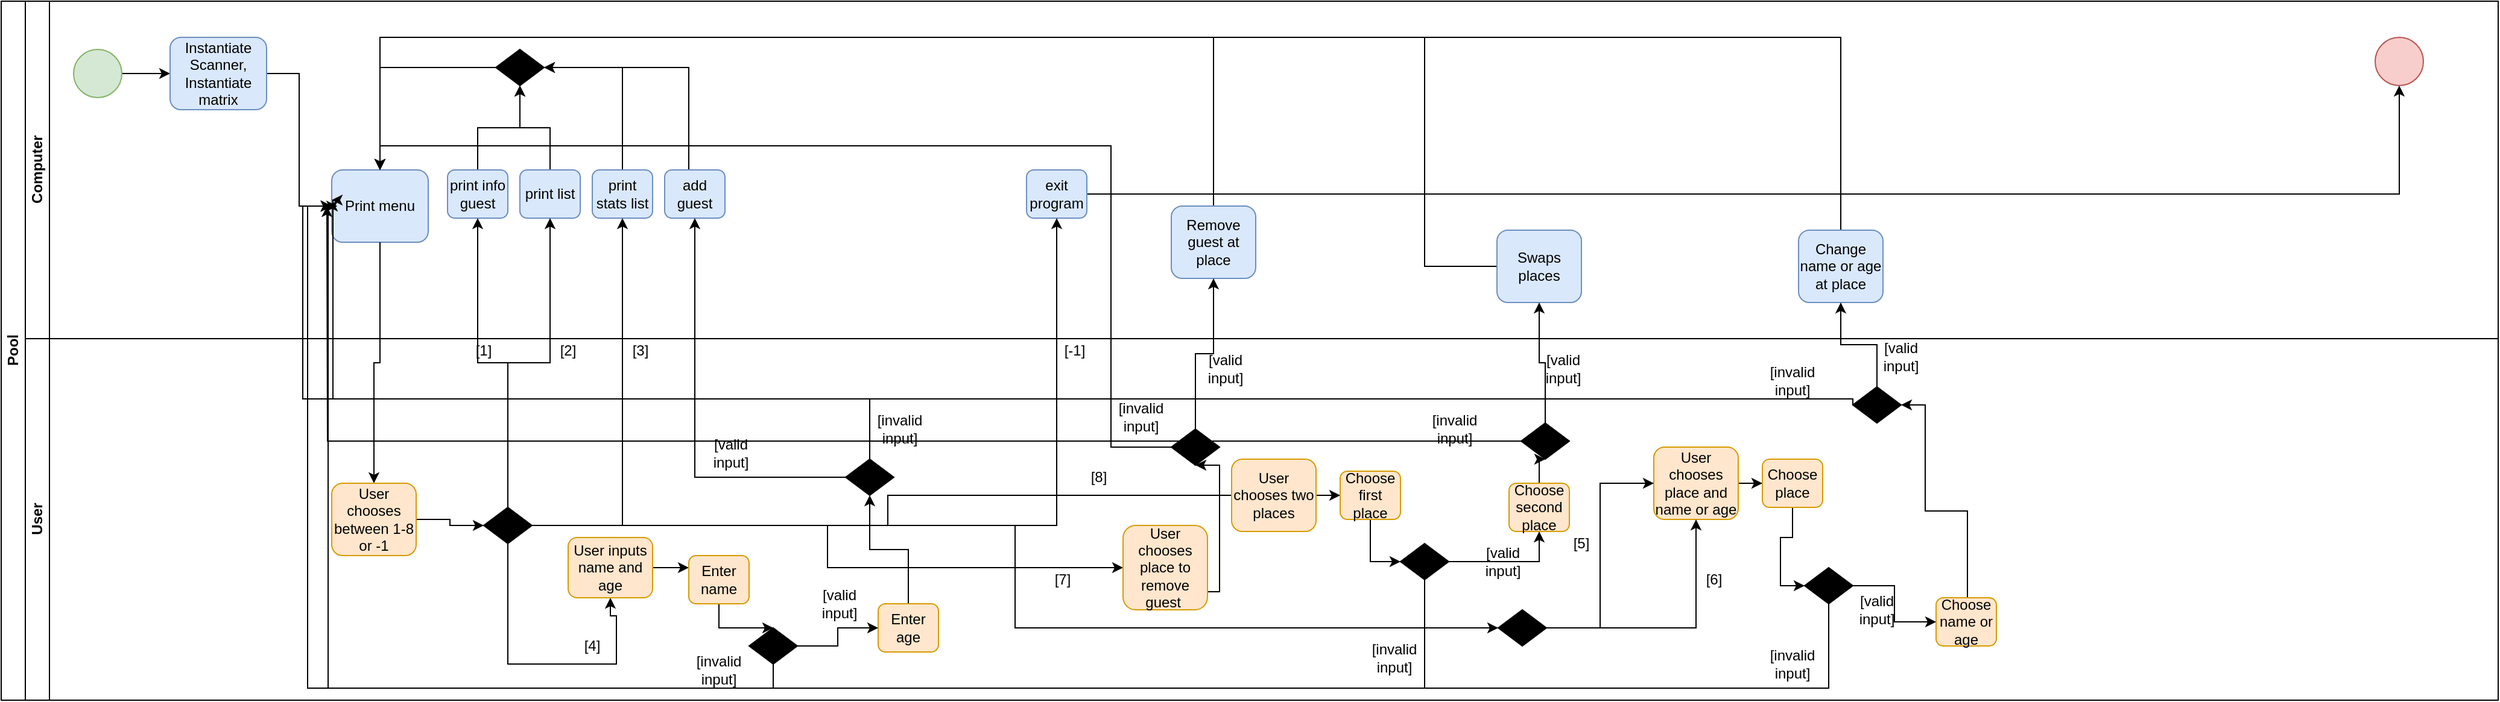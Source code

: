 <mxfile version="24.7.17">
  <diagram id="prtHgNgQTEPvFCAcTncT" name="Page-1">
    <mxGraphModel dx="1434" dy="907" grid="1" gridSize="10" guides="1" tooltips="1" connect="1" arrows="1" fold="1" page="1" pageScale="1" pageWidth="827" pageHeight="1169" math="0" shadow="0">
      <root>
        <mxCell id="0" />
        <mxCell id="1" parent="0" />
        <mxCell id="dNxyNK7c78bLwvsdeMH5-19" value="Pool" style="swimlane;html=1;childLayout=stackLayout;resizeParent=1;resizeParentMax=0;horizontal=0;startSize=20;horizontalStack=0;" parent="1" vertex="1">
          <mxGeometry x="50" y="90" width="2070" height="580" as="geometry" />
        </mxCell>
        <mxCell id="dNxyNK7c78bLwvsdeMH5-20" value="Computer" style="swimlane;html=1;startSize=20;horizontal=0;" parent="dNxyNK7c78bLwvsdeMH5-19" vertex="1">
          <mxGeometry x="20" width="2050" height="280" as="geometry" />
        </mxCell>
        <mxCell id="dNxyNK7c78bLwvsdeMH5-25" value="" style="edgeStyle=orthogonalEdgeStyle;rounded=0;orthogonalLoop=1;jettySize=auto;html=1;" parent="dNxyNK7c78bLwvsdeMH5-20" source="dNxyNK7c78bLwvsdeMH5-23" target="dNxyNK7c78bLwvsdeMH5-24" edge="1">
          <mxGeometry relative="1" as="geometry" />
        </mxCell>
        <mxCell id="dNxyNK7c78bLwvsdeMH5-23" value="" style="ellipse;whiteSpace=wrap;html=1;fillColor=#d5e8d4;strokeColor=#82b366;" parent="dNxyNK7c78bLwvsdeMH5-20" vertex="1">
          <mxGeometry x="40" y="40" width="40" height="40" as="geometry" />
        </mxCell>
        <mxCell id="fsfV3rLbPG9ajkX7gymb-1" style="edgeStyle=orthogonalEdgeStyle;rounded=0;orthogonalLoop=1;jettySize=auto;html=1;entryX=0;entryY=0.5;entryDx=0;entryDy=0;" parent="dNxyNK7c78bLwvsdeMH5-20" source="dNxyNK7c78bLwvsdeMH5-24" target="dNxyNK7c78bLwvsdeMH5-30" edge="1">
          <mxGeometry relative="1" as="geometry" />
        </mxCell>
        <mxCell id="dNxyNK7c78bLwvsdeMH5-24" value="Instantiate Scanner, Instantiate matrix" style="rounded=1;whiteSpace=wrap;html=1;fontFamily=Helvetica;fontSize=12;align=center;fillColor=#dae8fc;strokeColor=#6c8ebf;" parent="dNxyNK7c78bLwvsdeMH5-20" vertex="1">
          <mxGeometry x="120" y="30" width="80" height="60" as="geometry" />
        </mxCell>
        <mxCell id="dNxyNK7c78bLwvsdeMH5-30" value="Print menu" style="rounded=1;whiteSpace=wrap;html=1;fontFamily=Helvetica;fontSize=12;align=center;glass=0;shadow=0;fillColor=#dae8fc;strokeColor=#6c8ebf;" parent="dNxyNK7c78bLwvsdeMH5-20" vertex="1">
          <mxGeometry x="254" y="140" width="80" height="60" as="geometry" />
        </mxCell>
        <mxCell id="fsfV3rLbPG9ajkX7gymb-60" style="edgeStyle=orthogonalEdgeStyle;rounded=0;orthogonalLoop=1;jettySize=auto;html=1;entryX=1;entryY=0.5;entryDx=0;entryDy=0;" parent="dNxyNK7c78bLwvsdeMH5-20" source="fsfV3rLbPG9ajkX7gymb-8" target="fsfV3rLbPG9ajkX7gymb-43" edge="1">
          <mxGeometry relative="1" as="geometry">
            <Array as="points">
              <mxPoint x="495" y="55" />
            </Array>
          </mxGeometry>
        </mxCell>
        <mxCell id="fsfV3rLbPG9ajkX7gymb-8" value="print stats list" style="rounded=1;whiteSpace=wrap;html=1;fillColor=#dae8fc;strokeColor=#6c8ebf;" parent="dNxyNK7c78bLwvsdeMH5-20" vertex="1">
          <mxGeometry x="470" y="140" width="50" height="40" as="geometry" />
        </mxCell>
        <mxCell id="IRFCDS5d5aijayvu4Kiu-42" style="edgeStyle=orthogonalEdgeStyle;rounded=0;orthogonalLoop=1;jettySize=auto;html=1;entryX=1;entryY=0.5;entryDx=0;entryDy=0;" parent="dNxyNK7c78bLwvsdeMH5-20" source="fsfV3rLbPG9ajkX7gymb-9" target="fsfV3rLbPG9ajkX7gymb-43" edge="1">
          <mxGeometry relative="1" as="geometry">
            <Array as="points">
              <mxPoint x="550" y="55" />
            </Array>
          </mxGeometry>
        </mxCell>
        <mxCell id="fsfV3rLbPG9ajkX7gymb-9" value="add guest" style="rounded=1;whiteSpace=wrap;html=1;fillColor=#dae8fc;strokeColor=#6c8ebf;" parent="dNxyNK7c78bLwvsdeMH5-20" vertex="1">
          <mxGeometry x="530" y="140" width="50" height="40" as="geometry" />
        </mxCell>
        <mxCell id="fsfV3rLbPG9ajkX7gymb-46" style="edgeStyle=orthogonalEdgeStyle;rounded=0;orthogonalLoop=1;jettySize=auto;html=1;entryX=0.5;entryY=1;entryDx=0;entryDy=0;" parent="dNxyNK7c78bLwvsdeMH5-20" source="fsfV3rLbPG9ajkX7gymb-16" target="fsfV3rLbPG9ajkX7gymb-43" edge="1">
          <mxGeometry relative="1" as="geometry" />
        </mxCell>
        <mxCell id="fsfV3rLbPG9ajkX7gymb-16" value="print list" style="rounded=1;whiteSpace=wrap;html=1;fillColor=#dae8fc;strokeColor=#6c8ebf;" parent="dNxyNK7c78bLwvsdeMH5-20" vertex="1">
          <mxGeometry x="410" y="140" width="50" height="40" as="geometry" />
        </mxCell>
        <mxCell id="fsfV3rLbPG9ajkX7gymb-45" style="edgeStyle=orthogonalEdgeStyle;rounded=0;orthogonalLoop=1;jettySize=auto;html=1;entryX=0.5;entryY=1;entryDx=0;entryDy=0;exitX=0.5;exitY=0;exitDx=0;exitDy=0;" parent="dNxyNK7c78bLwvsdeMH5-20" source="fsfV3rLbPG9ajkX7gymb-17" target="fsfV3rLbPG9ajkX7gymb-43" edge="1">
          <mxGeometry relative="1" as="geometry">
            <mxPoint x="380" y="120" as="sourcePoint" />
          </mxGeometry>
        </mxCell>
        <mxCell id="fsfV3rLbPG9ajkX7gymb-17" value="print info guest" style="rounded=1;whiteSpace=wrap;html=1;fillColor=#dae8fc;strokeColor=#6c8ebf;" parent="dNxyNK7c78bLwvsdeMH5-20" vertex="1">
          <mxGeometry x="350" y="140" width="50" height="40" as="geometry" />
        </mxCell>
        <mxCell id="lq2WfKQ4_GWWng3g3kNn-141" style="edgeStyle=orthogonalEdgeStyle;rounded=0;orthogonalLoop=1;jettySize=auto;html=1;entryX=0.5;entryY=1;entryDx=0;entryDy=0;" parent="dNxyNK7c78bLwvsdeMH5-20" source="fsfV3rLbPG9ajkX7gymb-18" target="dNxyNK7c78bLwvsdeMH5-32" edge="1">
          <mxGeometry relative="1" as="geometry" />
        </mxCell>
        <mxCell id="fsfV3rLbPG9ajkX7gymb-18" value="exit program" style="rounded=1;whiteSpace=wrap;html=1;fillColor=#dae8fc;strokeColor=#6c8ebf;" parent="dNxyNK7c78bLwvsdeMH5-20" vertex="1">
          <mxGeometry x="830" y="140" width="50" height="40" as="geometry" />
        </mxCell>
        <mxCell id="fsfV3rLbPG9ajkX7gymb-55" style="edgeStyle=orthogonalEdgeStyle;rounded=0;orthogonalLoop=1;jettySize=auto;html=1;entryX=0.5;entryY=0;entryDx=0;entryDy=0;" parent="dNxyNK7c78bLwvsdeMH5-20" source="fsfV3rLbPG9ajkX7gymb-43" target="dNxyNK7c78bLwvsdeMH5-30" edge="1">
          <mxGeometry relative="1" as="geometry" />
        </mxCell>
        <mxCell id="fsfV3rLbPG9ajkX7gymb-43" value="" style="rhombus;whiteSpace=wrap;html=1;strokeColor=default;fillColor=#000000;" parent="dNxyNK7c78bLwvsdeMH5-20" vertex="1">
          <mxGeometry x="390" y="40" width="40" height="30" as="geometry" />
        </mxCell>
        <mxCell id="lq2WfKQ4_GWWng3g3kNn-33" style="edgeStyle=orthogonalEdgeStyle;rounded=0;orthogonalLoop=1;jettySize=auto;html=1;entryX=0.5;entryY=0;entryDx=0;entryDy=0;" parent="dNxyNK7c78bLwvsdeMH5-20" source="lq2WfKQ4_GWWng3g3kNn-19" target="dNxyNK7c78bLwvsdeMH5-30" edge="1">
          <mxGeometry relative="1" as="geometry">
            <Array as="points">
              <mxPoint x="1160" y="220" />
              <mxPoint x="1160" y="30" />
              <mxPoint x="294" y="30" />
            </Array>
          </mxGeometry>
        </mxCell>
        <mxCell id="lq2WfKQ4_GWWng3g3kNn-19" value="Swaps places" style="rounded=1;whiteSpace=wrap;html=1;fillColor=#dae8fc;strokeColor=#6c8ebf;" parent="dNxyNK7c78bLwvsdeMH5-20" vertex="1">
          <mxGeometry x="1220" y="190" width="70" height="60" as="geometry" />
        </mxCell>
        <mxCell id="lq2WfKQ4_GWWng3g3kNn-37" style="edgeStyle=orthogonalEdgeStyle;rounded=0;orthogonalLoop=1;jettySize=auto;html=1;entryX=0.5;entryY=0;entryDx=0;entryDy=0;" parent="dNxyNK7c78bLwvsdeMH5-20" source="lq2WfKQ4_GWWng3g3kNn-34" target="dNxyNK7c78bLwvsdeMH5-30" edge="1">
          <mxGeometry relative="1" as="geometry">
            <Array as="points">
              <mxPoint x="985" y="30" />
              <mxPoint x="294" y="30" />
            </Array>
          </mxGeometry>
        </mxCell>
        <mxCell id="lq2WfKQ4_GWWng3g3kNn-34" value="Remove guest at place" style="rounded=1;whiteSpace=wrap;html=1;fillColor=#dae8fc;strokeColor=#6c8ebf;" parent="dNxyNK7c78bLwvsdeMH5-20" vertex="1">
          <mxGeometry x="950" y="170" width="70" height="60" as="geometry" />
        </mxCell>
        <mxCell id="lq2WfKQ4_GWWng3g3kNn-125" style="edgeStyle=orthogonalEdgeStyle;rounded=0;orthogonalLoop=1;jettySize=auto;html=1;entryX=0.5;entryY=0;entryDx=0;entryDy=0;" parent="dNxyNK7c78bLwvsdeMH5-20" source="lq2WfKQ4_GWWng3g3kNn-123" target="dNxyNK7c78bLwvsdeMH5-30" edge="1">
          <mxGeometry relative="1" as="geometry">
            <Array as="points">
              <mxPoint x="1505" y="30" />
              <mxPoint x="294" y="30" />
            </Array>
          </mxGeometry>
        </mxCell>
        <mxCell id="lq2WfKQ4_GWWng3g3kNn-123" value="Change name or age at place" style="rounded=1;whiteSpace=wrap;html=1;fillColor=#dae8fc;strokeColor=#6c8ebf;" parent="dNxyNK7c78bLwvsdeMH5-20" vertex="1">
          <mxGeometry x="1470" y="190" width="70" height="60" as="geometry" />
        </mxCell>
        <mxCell id="dNxyNK7c78bLwvsdeMH5-32" value="" style="ellipse;whiteSpace=wrap;html=1;fillColor=#f8cecc;strokeColor=#b85450;" parent="dNxyNK7c78bLwvsdeMH5-20" vertex="1">
          <mxGeometry x="1948" y="30" width="40" height="40" as="geometry" />
        </mxCell>
        <mxCell id="fsfV3rLbPG9ajkX7gymb-19" style="edgeStyle=orthogonalEdgeStyle;rounded=0;orthogonalLoop=1;jettySize=auto;html=1;entryX=0.5;entryY=1;entryDx=0;entryDy=0;" parent="dNxyNK7c78bLwvsdeMH5-19" source="fsfV3rLbPG9ajkX7gymb-6" target="fsfV3rLbPG9ajkX7gymb-17" edge="1">
          <mxGeometry relative="1" as="geometry" />
        </mxCell>
        <mxCell id="fsfV3rLbPG9ajkX7gymb-20" style="edgeStyle=orthogonalEdgeStyle;rounded=0;orthogonalLoop=1;jettySize=auto;html=1;entryX=0.5;entryY=1;entryDx=0;entryDy=0;" parent="dNxyNK7c78bLwvsdeMH5-19" source="fsfV3rLbPG9ajkX7gymb-6" target="fsfV3rLbPG9ajkX7gymb-16" edge="1">
          <mxGeometry relative="1" as="geometry">
            <Array as="points">
              <mxPoint x="420" y="300" />
              <mxPoint x="455" y="300" />
            </Array>
          </mxGeometry>
        </mxCell>
        <mxCell id="fsfV3rLbPG9ajkX7gymb-21" style="edgeStyle=orthogonalEdgeStyle;rounded=0;orthogonalLoop=1;jettySize=auto;html=1;entryX=0.5;entryY=1;entryDx=0;entryDy=0;" parent="dNxyNK7c78bLwvsdeMH5-19" source="fsfV3rLbPG9ajkX7gymb-6" target="fsfV3rLbPG9ajkX7gymb-8" edge="1">
          <mxGeometry relative="1" as="geometry" />
        </mxCell>
        <mxCell id="fsfV3rLbPG9ajkX7gymb-27" style="edgeStyle=orthogonalEdgeStyle;rounded=0;orthogonalLoop=1;jettySize=auto;html=1;entryX=0.5;entryY=1;entryDx=0;entryDy=0;" parent="dNxyNK7c78bLwvsdeMH5-19" source="fsfV3rLbPG9ajkX7gymb-6" target="fsfV3rLbPG9ajkX7gymb-18" edge="1">
          <mxGeometry relative="1" as="geometry" />
        </mxCell>
        <mxCell id="fsfV3rLbPG9ajkX7gymb-41" style="edgeStyle=orthogonalEdgeStyle;rounded=0;orthogonalLoop=1;jettySize=auto;html=1;entryX=0.5;entryY=0;entryDx=0;entryDy=0;" parent="dNxyNK7c78bLwvsdeMH5-19" source="dNxyNK7c78bLwvsdeMH5-30" target="fsfV3rLbPG9ajkX7gymb-4" edge="1">
          <mxGeometry relative="1" as="geometry" />
        </mxCell>
        <mxCell id="IRFCDS5d5aijayvu4Kiu-7" style="edgeStyle=orthogonalEdgeStyle;rounded=0;orthogonalLoop=1;jettySize=auto;html=1;entryX=0.5;entryY=1;entryDx=0;entryDy=0;" parent="dNxyNK7c78bLwvsdeMH5-19" source="IRFCDS5d5aijayvu4Kiu-3" target="lq2WfKQ4_GWWng3g3kNn-34" edge="1">
          <mxGeometry relative="1" as="geometry" />
        </mxCell>
        <mxCell id="IRFCDS5d5aijayvu4Kiu-12" style="edgeStyle=orthogonalEdgeStyle;rounded=0;orthogonalLoop=1;jettySize=auto;html=1;entryX=0;entryY=0.5;entryDx=0;entryDy=0;" parent="dNxyNK7c78bLwvsdeMH5-19" source="IRFCDS5d5aijayvu4Kiu-3" target="dNxyNK7c78bLwvsdeMH5-30" edge="1">
          <mxGeometry relative="1" as="geometry">
            <Array as="points">
              <mxPoint x="990" y="330" />
              <mxPoint x="254" y="330" />
              <mxPoint x="254" y="170" />
            </Array>
          </mxGeometry>
        </mxCell>
        <mxCell id="IRFCDS5d5aijayvu4Kiu-18" style="edgeStyle=orthogonalEdgeStyle;rounded=0;orthogonalLoop=1;jettySize=auto;html=1;entryX=0.5;entryY=1;entryDx=0;entryDy=0;" parent="dNxyNK7c78bLwvsdeMH5-19" source="IRFCDS5d5aijayvu4Kiu-13" target="lq2WfKQ4_GWWng3g3kNn-19" edge="1">
          <mxGeometry relative="1" as="geometry" />
        </mxCell>
        <mxCell id="IRFCDS5d5aijayvu4Kiu-20" style="edgeStyle=orthogonalEdgeStyle;rounded=0;orthogonalLoop=1;jettySize=auto;html=1;entryX=0;entryY=0.5;entryDx=0;entryDy=0;" parent="dNxyNK7c78bLwvsdeMH5-19" source="IRFCDS5d5aijayvu4Kiu-13" target="dNxyNK7c78bLwvsdeMH5-30" edge="1">
          <mxGeometry relative="1" as="geometry">
            <Array as="points">
              <mxPoint x="1280" y="330" />
              <mxPoint x="254" y="330" />
              <mxPoint x="254" y="170" />
            </Array>
          </mxGeometry>
        </mxCell>
        <mxCell id="IRFCDS5d5aijayvu4Kiu-24" style="edgeStyle=orthogonalEdgeStyle;rounded=0;orthogonalLoop=1;jettySize=auto;html=1;entryX=0.5;entryY=1;entryDx=0;entryDy=0;" parent="dNxyNK7c78bLwvsdeMH5-19" source="IRFCDS5d5aijayvu4Kiu-22" target="lq2WfKQ4_GWWng3g3kNn-123" edge="1">
          <mxGeometry relative="1" as="geometry" />
        </mxCell>
        <mxCell id="IRFCDS5d5aijayvu4Kiu-46" style="edgeStyle=orthogonalEdgeStyle;rounded=0;orthogonalLoop=1;jettySize=auto;html=1;entryX=0.5;entryY=1;entryDx=0;entryDy=0;" parent="dNxyNK7c78bLwvsdeMH5-19" source="IRFCDS5d5aijayvu4Kiu-43" target="fsfV3rLbPG9ajkX7gymb-9" edge="1">
          <mxGeometry relative="1" as="geometry" />
        </mxCell>
        <mxCell id="IRFCDS5d5aijayvu4Kiu-47" style="edgeStyle=orthogonalEdgeStyle;rounded=0;orthogonalLoop=1;jettySize=auto;html=1;entryX=0;entryY=0.5;entryDx=0;entryDy=0;" parent="dNxyNK7c78bLwvsdeMH5-19" source="IRFCDS5d5aijayvu4Kiu-43" target="dNxyNK7c78bLwvsdeMH5-30" edge="1">
          <mxGeometry relative="1" as="geometry">
            <Array as="points">
              <mxPoint x="720" y="330" />
              <mxPoint x="254" y="330" />
              <mxPoint x="254" y="170" />
            </Array>
          </mxGeometry>
        </mxCell>
        <mxCell id="IRFCDS5d5aijayvu4Kiu-54" style="edgeStyle=orthogonalEdgeStyle;rounded=0;orthogonalLoop=1;jettySize=auto;html=1;entryX=0.5;entryY=0;entryDx=0;entryDy=0;" parent="dNxyNK7c78bLwvsdeMH5-19" source="IRFCDS5d5aijayvu4Kiu-3" target="dNxyNK7c78bLwvsdeMH5-30" edge="1">
          <mxGeometry relative="1" as="geometry">
            <Array as="points">
              <mxPoint x="920" y="370" />
              <mxPoint x="920" y="120" />
              <mxPoint x="314" y="120" />
            </Array>
          </mxGeometry>
        </mxCell>
        <mxCell id="dNxyNK7c78bLwvsdeMH5-21" value="User" style="swimlane;html=1;startSize=20;horizontal=0;" parent="dNxyNK7c78bLwvsdeMH5-19" vertex="1">
          <mxGeometry x="20" y="280" width="2050" height="300" as="geometry" />
        </mxCell>
        <mxCell id="fsfV3rLbPG9ajkX7gymb-7" style="edgeStyle=orthogonalEdgeStyle;rounded=0;orthogonalLoop=1;jettySize=auto;html=1;entryX=0;entryY=0.5;entryDx=0;entryDy=0;" parent="dNxyNK7c78bLwvsdeMH5-21" source="fsfV3rLbPG9ajkX7gymb-4" target="fsfV3rLbPG9ajkX7gymb-6" edge="1">
          <mxGeometry relative="1" as="geometry" />
        </mxCell>
        <mxCell id="fsfV3rLbPG9ajkX7gymb-4" value="User chooses between 1-8 or -1" style="rounded=1;whiteSpace=wrap;html=1;fillColor=#ffe6cc;strokeColor=#d79b00;" parent="dNxyNK7c78bLwvsdeMH5-21" vertex="1">
          <mxGeometry x="254" y="120" width="70" height="60" as="geometry" />
        </mxCell>
        <mxCell id="IRFCDS5d5aijayvu4Kiu-38" style="edgeStyle=orthogonalEdgeStyle;rounded=0;orthogonalLoop=1;jettySize=auto;html=1;entryX=0.5;entryY=1;entryDx=0;entryDy=0;" parent="dNxyNK7c78bLwvsdeMH5-21" source="fsfV3rLbPG9ajkX7gymb-6" target="lq2WfKQ4_GWWng3g3kNn-126" edge="1">
          <mxGeometry relative="1" as="geometry">
            <Array as="points">
              <mxPoint x="400" y="270" />
              <mxPoint x="490" y="270" />
              <mxPoint x="490" y="230" />
            </Array>
          </mxGeometry>
        </mxCell>
        <mxCell id="IRFCDS5d5aijayvu4Kiu-55" style="edgeStyle=orthogonalEdgeStyle;rounded=0;orthogonalLoop=1;jettySize=auto;html=1;entryX=0;entryY=0.5;entryDx=0;entryDy=0;" parent="dNxyNK7c78bLwvsdeMH5-21" source="fsfV3rLbPG9ajkX7gymb-6" target="lq2WfKQ4_GWWng3g3kNn-20" edge="1">
          <mxGeometry relative="1" as="geometry">
            <Array as="points">
              <mxPoint x="715" y="155" />
              <mxPoint x="715" y="130" />
              <mxPoint x="1010" y="130" />
            </Array>
          </mxGeometry>
        </mxCell>
        <mxCell id="IRFCDS5d5aijayvu4Kiu-63" style="edgeStyle=orthogonalEdgeStyle;rounded=0;orthogonalLoop=1;jettySize=auto;html=1;entryX=0;entryY=0.5;entryDx=0;entryDy=0;" parent="dNxyNK7c78bLwvsdeMH5-21" source="fsfV3rLbPG9ajkX7gymb-6" target="fsfV3rLbPG9ajkX7gymb-56" edge="1">
          <mxGeometry relative="1" as="geometry" />
        </mxCell>
        <mxCell id="IRFCDS5d5aijayvu4Kiu-67" style="edgeStyle=orthogonalEdgeStyle;rounded=0;orthogonalLoop=1;jettySize=auto;html=1;entryX=0;entryY=0.5;entryDx=0;entryDy=0;" parent="dNxyNK7c78bLwvsdeMH5-21" source="fsfV3rLbPG9ajkX7gymb-6" target="IRFCDS5d5aijayvu4Kiu-66" edge="1">
          <mxGeometry relative="1" as="geometry" />
        </mxCell>
        <mxCell id="fsfV3rLbPG9ajkX7gymb-6" value="" style="rhombus;whiteSpace=wrap;html=1;fillColor=#000000;" parent="dNxyNK7c78bLwvsdeMH5-21" vertex="1">
          <mxGeometry x="380" y="140" width="40" height="30" as="geometry" />
        </mxCell>
        <mxCell id="fsfV3rLbPG9ajkX7gymb-28" value="[1]" style="text;html=1;align=center;verticalAlign=middle;whiteSpace=wrap;rounded=0;" parent="dNxyNK7c78bLwvsdeMH5-21" vertex="1">
          <mxGeometry x="360" width="40" height="20" as="geometry" />
        </mxCell>
        <mxCell id="fsfV3rLbPG9ajkX7gymb-29" value="[2]" style="text;html=1;align=center;verticalAlign=middle;whiteSpace=wrap;rounded=0;" parent="dNxyNK7c78bLwvsdeMH5-21" vertex="1">
          <mxGeometry x="430" width="40" height="20" as="geometry" />
        </mxCell>
        <mxCell id="fsfV3rLbPG9ajkX7gymb-30" value="[3]" style="text;html=1;align=center;verticalAlign=middle;whiteSpace=wrap;rounded=0;" parent="dNxyNK7c78bLwvsdeMH5-21" vertex="1">
          <mxGeometry x="490" width="40" height="20" as="geometry" />
        </mxCell>
        <mxCell id="fsfV3rLbPG9ajkX7gymb-31" value="[4]" style="text;html=1;align=center;verticalAlign=middle;whiteSpace=wrap;rounded=0;" parent="dNxyNK7c78bLwvsdeMH5-21" vertex="1">
          <mxGeometry x="450" y="245" width="40" height="20" as="geometry" />
        </mxCell>
        <mxCell id="fsfV3rLbPG9ajkX7gymb-34" value="[7]" style="text;html=1;align=center;verticalAlign=middle;whiteSpace=wrap;rounded=0;" parent="dNxyNK7c78bLwvsdeMH5-21" vertex="1">
          <mxGeometry x="840" y="190" width="40" height="20" as="geometry" />
        </mxCell>
        <mxCell id="fsfV3rLbPG9ajkX7gymb-36" value="[-1]" style="text;html=1;align=center;verticalAlign=middle;whiteSpace=wrap;rounded=0;" parent="dNxyNK7c78bLwvsdeMH5-21" vertex="1">
          <mxGeometry x="850" width="40" height="20" as="geometry" />
        </mxCell>
        <mxCell id="IRFCDS5d5aijayvu4Kiu-6" style="edgeStyle=orthogonalEdgeStyle;rounded=0;orthogonalLoop=1;jettySize=auto;html=1;entryX=0.5;entryY=1;entryDx=0;entryDy=0;" parent="dNxyNK7c78bLwvsdeMH5-21" source="fsfV3rLbPG9ajkX7gymb-56" target="IRFCDS5d5aijayvu4Kiu-3" edge="1">
          <mxGeometry relative="1" as="geometry">
            <Array as="points">
              <mxPoint x="990" y="210" />
            </Array>
          </mxGeometry>
        </mxCell>
        <mxCell id="fsfV3rLbPG9ajkX7gymb-56" value="User chooses place to remove guest&amp;nbsp;" style="rounded=1;whiteSpace=wrap;html=1;fillColor=#ffe6cc;strokeColor=#d79b00;" parent="dNxyNK7c78bLwvsdeMH5-21" vertex="1">
          <mxGeometry x="910" y="155" width="70" height="70" as="geometry" />
        </mxCell>
        <mxCell id="M28l69yQ1txx3ETMDc5U-10" style="edgeStyle=orthogonalEdgeStyle;rounded=0;orthogonalLoop=1;jettySize=auto;html=1;entryX=0;entryY=0.5;entryDx=0;entryDy=0;" edge="1" parent="dNxyNK7c78bLwvsdeMH5-21" source="lq2WfKQ4_GWWng3g3kNn-20" target="lq2WfKQ4_GWWng3g3kNn-25">
          <mxGeometry relative="1" as="geometry" />
        </mxCell>
        <mxCell id="lq2WfKQ4_GWWng3g3kNn-20" value="User chooses two places" style="rounded=1;whiteSpace=wrap;html=1;fillColor=#ffe6cc;strokeColor=#d79b00;" parent="dNxyNK7c78bLwvsdeMH5-21" vertex="1">
          <mxGeometry x="1000" y="100" width="70" height="60" as="geometry" />
        </mxCell>
        <mxCell id="M28l69yQ1txx3ETMDc5U-12" style="edgeStyle=orthogonalEdgeStyle;rounded=0;orthogonalLoop=1;jettySize=auto;html=1;entryX=0;entryY=0.5;entryDx=0;entryDy=0;" edge="1" parent="dNxyNK7c78bLwvsdeMH5-21" source="lq2WfKQ4_GWWng3g3kNn-25" target="M28l69yQ1txx3ETMDc5U-11">
          <mxGeometry relative="1" as="geometry" />
        </mxCell>
        <mxCell id="lq2WfKQ4_GWWng3g3kNn-25" value="Choose first place" style="rounded=1;whiteSpace=wrap;html=1;fillColor=#ffe6cc;strokeColor=#d79b00;" parent="dNxyNK7c78bLwvsdeMH5-21" vertex="1">
          <mxGeometry x="1090" y="110" width="50" height="40" as="geometry" />
        </mxCell>
        <mxCell id="IRFCDS5d5aijayvu4Kiu-15" style="edgeStyle=orthogonalEdgeStyle;rounded=0;orthogonalLoop=1;jettySize=auto;html=1;entryX=0.5;entryY=1;entryDx=0;entryDy=0;" parent="dNxyNK7c78bLwvsdeMH5-21" source="lq2WfKQ4_GWWng3g3kNn-26" target="IRFCDS5d5aijayvu4Kiu-13" edge="1">
          <mxGeometry relative="1" as="geometry" />
        </mxCell>
        <mxCell id="lq2WfKQ4_GWWng3g3kNn-26" value="Choose second place" style="rounded=1;whiteSpace=wrap;html=1;fillColor=#ffe6cc;strokeColor=#d79b00;" parent="dNxyNK7c78bLwvsdeMH5-21" vertex="1">
          <mxGeometry x="1230" y="120" width="50" height="40" as="geometry" />
        </mxCell>
        <mxCell id="lq2WfKQ4_GWWng3g3kNn-133" style="edgeStyle=orthogonalEdgeStyle;rounded=0;orthogonalLoop=1;jettySize=auto;html=1;entryX=0;entryY=0.5;entryDx=0;entryDy=0;" parent="dNxyNK7c78bLwvsdeMH5-21" source="lq2WfKQ4_GWWng3g3kNn-41" target="lq2WfKQ4_GWWng3g3kNn-45" edge="1">
          <mxGeometry relative="1" as="geometry" />
        </mxCell>
        <mxCell id="lq2WfKQ4_GWWng3g3kNn-41" value="User chooses place and name or age" style="rounded=1;whiteSpace=wrap;html=1;fillColor=#ffe6cc;strokeColor=#d79b00;" parent="dNxyNK7c78bLwvsdeMH5-21" vertex="1">
          <mxGeometry x="1350" y="90" width="70" height="60" as="geometry" />
        </mxCell>
        <mxCell id="M28l69yQ1txx3ETMDc5U-19" style="edgeStyle=orthogonalEdgeStyle;rounded=0;orthogonalLoop=1;jettySize=auto;html=1;entryX=0;entryY=0.5;entryDx=0;entryDy=0;" edge="1" parent="dNxyNK7c78bLwvsdeMH5-21" source="lq2WfKQ4_GWWng3g3kNn-45" target="M28l69yQ1txx3ETMDc5U-17">
          <mxGeometry relative="1" as="geometry" />
        </mxCell>
        <mxCell id="lq2WfKQ4_GWWng3g3kNn-45" value="Choose place" style="rounded=1;whiteSpace=wrap;html=1;fillColor=#ffe6cc;strokeColor=#d79b00;" parent="dNxyNK7c78bLwvsdeMH5-21" vertex="1">
          <mxGeometry x="1440" y="100" width="50" height="40" as="geometry" />
        </mxCell>
        <mxCell id="IRFCDS5d5aijayvu4Kiu-39" style="edgeStyle=orthogonalEdgeStyle;rounded=0;orthogonalLoop=1;jettySize=auto;html=1;entryX=0;entryY=0.25;entryDx=0;entryDy=0;" parent="dNxyNK7c78bLwvsdeMH5-21" source="lq2WfKQ4_GWWng3g3kNn-126" target="lq2WfKQ4_GWWng3g3kNn-135" edge="1">
          <mxGeometry relative="1" as="geometry" />
        </mxCell>
        <mxCell id="lq2WfKQ4_GWWng3g3kNn-126" value="User inputs name and age" style="rounded=1;whiteSpace=wrap;html=1;fillColor=#ffe6cc;strokeColor=#d79b00;" parent="dNxyNK7c78bLwvsdeMH5-21" vertex="1">
          <mxGeometry x="450" y="165" width="70" height="50" as="geometry" />
        </mxCell>
        <mxCell id="M28l69yQ1txx3ETMDc5U-21" style="edgeStyle=orthogonalEdgeStyle;rounded=0;orthogonalLoop=1;jettySize=auto;html=1;entryX=1;entryY=0.5;entryDx=0;entryDy=0;" edge="1" parent="dNxyNK7c78bLwvsdeMH5-21" source="lq2WfKQ4_GWWng3g3kNn-117" target="IRFCDS5d5aijayvu4Kiu-22">
          <mxGeometry relative="1" as="geometry">
            <Array as="points">
              <mxPoint x="1610" y="143" />
              <mxPoint x="1575" y="143" />
              <mxPoint x="1575" y="55" />
            </Array>
          </mxGeometry>
        </mxCell>
        <mxCell id="lq2WfKQ4_GWWng3g3kNn-117" value="Choose name or age" style="rounded=1;whiteSpace=wrap;html=1;fillColor=#ffe6cc;strokeColor=#d79b00;" parent="dNxyNK7c78bLwvsdeMH5-21" vertex="1">
          <mxGeometry x="1584" y="215" width="50" height="40" as="geometry" />
        </mxCell>
        <mxCell id="M28l69yQ1txx3ETMDc5U-3" style="edgeStyle=orthogonalEdgeStyle;rounded=0;orthogonalLoop=1;jettySize=auto;html=1;entryX=0.5;entryY=0;entryDx=0;entryDy=0;" edge="1" parent="dNxyNK7c78bLwvsdeMH5-21" source="lq2WfKQ4_GWWng3g3kNn-135" target="M28l69yQ1txx3ETMDc5U-2">
          <mxGeometry relative="1" as="geometry" />
        </mxCell>
        <mxCell id="lq2WfKQ4_GWWng3g3kNn-135" value="Enter name" style="rounded=1;whiteSpace=wrap;html=1;fillColor=#ffe6cc;strokeColor=#d79b00;" parent="dNxyNK7c78bLwvsdeMH5-21" vertex="1">
          <mxGeometry x="550" y="180" width="50" height="40" as="geometry" />
        </mxCell>
        <mxCell id="IRFCDS5d5aijayvu4Kiu-45" style="edgeStyle=orthogonalEdgeStyle;rounded=0;orthogonalLoop=1;jettySize=auto;html=1;entryX=0.5;entryY=1;entryDx=0;entryDy=0;" parent="dNxyNK7c78bLwvsdeMH5-21" source="lq2WfKQ4_GWWng3g3kNn-136" target="IRFCDS5d5aijayvu4Kiu-43" edge="1">
          <mxGeometry relative="1" as="geometry" />
        </mxCell>
        <mxCell id="lq2WfKQ4_GWWng3g3kNn-136" value="Enter age" style="rounded=1;whiteSpace=wrap;html=1;fillColor=#ffe6cc;strokeColor=#d79b00;" parent="dNxyNK7c78bLwvsdeMH5-21" vertex="1">
          <mxGeometry x="707" y="220" width="50" height="40" as="geometry" />
        </mxCell>
        <mxCell id="IRFCDS5d5aijayvu4Kiu-53" style="edgeStyle=orthogonalEdgeStyle;rounded=0;orthogonalLoop=1;jettySize=auto;html=1;" parent="dNxyNK7c78bLwvsdeMH5-21" source="IRFCDS5d5aijayvu4Kiu-3" edge="1">
          <mxGeometry relative="1" as="geometry">
            <mxPoint x="258.621" y="-110.0" as="targetPoint" />
            <Array as="points">
              <mxPoint x="970" y="50" />
              <mxPoint x="230" y="50" />
              <mxPoint x="230" y="-110" />
            </Array>
          </mxGeometry>
        </mxCell>
        <mxCell id="IRFCDS5d5aijayvu4Kiu-3" value="" style="rhombus;whiteSpace=wrap;html=1;strokeColor=#000000;fillColor=#000000;" parent="dNxyNK7c78bLwvsdeMH5-21" vertex="1">
          <mxGeometry x="950" y="75" width="40" height="30" as="geometry" />
        </mxCell>
        <mxCell id="IRFCDS5d5aijayvu4Kiu-71" style="edgeStyle=orthogonalEdgeStyle;rounded=0;orthogonalLoop=1;jettySize=auto;html=1;" parent="dNxyNK7c78bLwvsdeMH5-21" source="IRFCDS5d5aijayvu4Kiu-13" edge="1">
          <mxGeometry relative="1" as="geometry">
            <mxPoint x="250" y="-110" as="targetPoint" />
          </mxGeometry>
        </mxCell>
        <mxCell id="IRFCDS5d5aijayvu4Kiu-13" value="" style="rhombus;whiteSpace=wrap;html=1;fillColor=#000000;" parent="dNxyNK7c78bLwvsdeMH5-21" vertex="1">
          <mxGeometry x="1240" y="70" width="40" height="30" as="geometry" />
        </mxCell>
        <mxCell id="IRFCDS5d5aijayvu4Kiu-22" value="" style="rhombus;whiteSpace=wrap;html=1;fillColor=#000000;" parent="dNxyNK7c78bLwvsdeMH5-21" vertex="1">
          <mxGeometry x="1515" y="40" width="40" height="30" as="geometry" />
        </mxCell>
        <mxCell id="IRFCDS5d5aijayvu4Kiu-25" value="[valid input]" style="text;html=1;align=center;verticalAlign=middle;whiteSpace=wrap;rounded=0;" parent="dNxyNK7c78bLwvsdeMH5-21" vertex="1">
          <mxGeometry x="1530" width="50" height="30" as="geometry" />
        </mxCell>
        <mxCell id="IRFCDS5d5aijayvu4Kiu-26" style="edgeStyle=orthogonalEdgeStyle;rounded=0;orthogonalLoop=1;jettySize=auto;html=1;entryX=0;entryY=0.5;entryDx=0;entryDy=0;exitX=0;exitY=0.5;exitDx=0;exitDy=0;" parent="dNxyNK7c78bLwvsdeMH5-21" source="IRFCDS5d5aijayvu4Kiu-22" edge="1">
          <mxGeometry relative="1" as="geometry">
            <mxPoint x="1515.0" y="50" as="sourcePoint" />
            <mxPoint x="254" y="-115.0" as="targetPoint" />
            <Array as="points">
              <mxPoint x="1515" y="50" />
              <mxPoint x="255" y="50" />
              <mxPoint x="255" y="-115" />
            </Array>
          </mxGeometry>
        </mxCell>
        <mxCell id="IRFCDS5d5aijayvu4Kiu-27" value="[invalid input]" style="text;html=1;align=center;verticalAlign=middle;whiteSpace=wrap;rounded=0;" parent="dNxyNK7c78bLwvsdeMH5-21" vertex="1">
          <mxGeometry x="1440" y="20" width="50" height="30" as="geometry" />
        </mxCell>
        <mxCell id="IRFCDS5d5aijayvu4Kiu-43" value="" style="rhombus;whiteSpace=wrap;html=1;fillColor=#000000;" parent="dNxyNK7c78bLwvsdeMH5-21" vertex="1">
          <mxGeometry x="680" y="100" width="40" height="30" as="geometry" />
        </mxCell>
        <mxCell id="IRFCDS5d5aijayvu4Kiu-48" value="[valid input]" style="text;html=1;align=center;verticalAlign=middle;whiteSpace=wrap;rounded=0;" parent="dNxyNK7c78bLwvsdeMH5-21" vertex="1">
          <mxGeometry x="560" y="80" width="50" height="30" as="geometry" />
        </mxCell>
        <mxCell id="IRFCDS5d5aijayvu4Kiu-49" value="[invalid input]" style="text;html=1;align=center;verticalAlign=middle;whiteSpace=wrap;rounded=0;" parent="dNxyNK7c78bLwvsdeMH5-21" vertex="1">
          <mxGeometry x="700" y="60" width="50" height="30" as="geometry" />
        </mxCell>
        <mxCell id="IRFCDS5d5aijayvu4Kiu-51" value="[invalid input]" style="text;html=1;align=center;verticalAlign=middle;whiteSpace=wrap;rounded=0;" parent="dNxyNK7c78bLwvsdeMH5-21" vertex="1">
          <mxGeometry x="900" y="50" width="50" height="30" as="geometry" />
        </mxCell>
        <mxCell id="IRFCDS5d5aijayvu4Kiu-52" value="[valid input]" style="text;html=1;align=center;verticalAlign=middle;whiteSpace=wrap;rounded=0;" parent="dNxyNK7c78bLwvsdeMH5-21" vertex="1">
          <mxGeometry x="970" y="10" width="50" height="30" as="geometry" />
        </mxCell>
        <mxCell id="IRFCDS5d5aijayvu4Kiu-57" value="[invalid input]" style="text;html=1;align=center;verticalAlign=middle;whiteSpace=wrap;rounded=0;" parent="dNxyNK7c78bLwvsdeMH5-21" vertex="1">
          <mxGeometry x="1160" y="60" width="50" height="30" as="geometry" />
        </mxCell>
        <mxCell id="IRFCDS5d5aijayvu4Kiu-58" value="[valid input]" style="text;html=1;align=center;verticalAlign=middle;whiteSpace=wrap;rounded=0;" parent="dNxyNK7c78bLwvsdeMH5-21" vertex="1">
          <mxGeometry x="1250" y="10" width="50" height="30" as="geometry" />
        </mxCell>
        <mxCell id="IRFCDS5d5aijayvu4Kiu-69" style="edgeStyle=orthogonalEdgeStyle;rounded=0;orthogonalLoop=1;jettySize=auto;html=1;" parent="dNxyNK7c78bLwvsdeMH5-21" source="IRFCDS5d5aijayvu4Kiu-66" target="lq2WfKQ4_GWWng3g3kNn-41" edge="1">
          <mxGeometry relative="1" as="geometry">
            <mxPoint x="1390" y="160" as="targetPoint" />
          </mxGeometry>
        </mxCell>
        <mxCell id="IRFCDS5d5aijayvu4Kiu-66" value="" style="rhombus;whiteSpace=wrap;html=1;strokeColor=#000000;fillColor=#000000;" parent="dNxyNK7c78bLwvsdeMH5-21" vertex="1">
          <mxGeometry x="1221" y="225" width="40" height="30" as="geometry" />
        </mxCell>
        <mxCell id="IRFCDS5d5aijayvu4Kiu-68" style="edgeStyle=orthogonalEdgeStyle;rounded=0;orthogonalLoop=1;jettySize=auto;html=1;entryX=0;entryY=0.5;entryDx=0;entryDy=0;" parent="dNxyNK7c78bLwvsdeMH5-21" source="IRFCDS5d5aijayvu4Kiu-66" target="lq2WfKQ4_GWWng3g3kNn-41" edge="1">
          <mxGeometry relative="1" as="geometry" />
        </mxCell>
        <mxCell id="fsfV3rLbPG9ajkX7gymb-32" value="[5]" style="text;html=1;align=center;verticalAlign=middle;whiteSpace=wrap;rounded=0;" parent="dNxyNK7c78bLwvsdeMH5-21" vertex="1">
          <mxGeometry x="1270" y="160" width="40" height="20" as="geometry" />
        </mxCell>
        <mxCell id="fsfV3rLbPG9ajkX7gymb-33" value="[6]" style="text;html=1;align=center;verticalAlign=middle;whiteSpace=wrap;rounded=0;" parent="dNxyNK7c78bLwvsdeMH5-21" vertex="1">
          <mxGeometry x="1380" y="190" width="40" height="20" as="geometry" />
        </mxCell>
        <mxCell id="IRFCDS5d5aijayvu4Kiu-70" value="[8]" style="text;html=1;align=center;verticalAlign=middle;whiteSpace=wrap;rounded=0;" parent="dNxyNK7c78bLwvsdeMH5-21" vertex="1">
          <mxGeometry x="860" y="100" width="60" height="30" as="geometry" />
        </mxCell>
        <mxCell id="M28l69yQ1txx3ETMDc5U-4" style="edgeStyle=orthogonalEdgeStyle;rounded=0;orthogonalLoop=1;jettySize=auto;html=1;entryX=0;entryY=0.5;entryDx=0;entryDy=0;" edge="1" parent="dNxyNK7c78bLwvsdeMH5-21" source="M28l69yQ1txx3ETMDc5U-2" target="lq2WfKQ4_GWWng3g3kNn-136">
          <mxGeometry relative="1" as="geometry" />
        </mxCell>
        <mxCell id="M28l69yQ1txx3ETMDc5U-2" value="" style="rhombus;whiteSpace=wrap;html=1;fillColor=#000000;" vertex="1" parent="dNxyNK7c78bLwvsdeMH5-21">
          <mxGeometry x="600" y="240" width="40" height="30" as="geometry" />
        </mxCell>
        <mxCell id="M28l69yQ1txx3ETMDc5U-5" value="[valid input]" style="text;html=1;align=center;verticalAlign=middle;whiteSpace=wrap;rounded=0;" vertex="1" parent="dNxyNK7c78bLwvsdeMH5-21">
          <mxGeometry x="650" y="205" width="50" height="30" as="geometry" />
        </mxCell>
        <mxCell id="M28l69yQ1txx3ETMDc5U-7" value="[invalid input]" style="text;html=1;align=center;verticalAlign=middle;whiteSpace=wrap;rounded=0;" vertex="1" parent="dNxyNK7c78bLwvsdeMH5-21">
          <mxGeometry x="550" y="260" width="50" height="30" as="geometry" />
        </mxCell>
        <mxCell id="M28l69yQ1txx3ETMDc5U-13" style="edgeStyle=orthogonalEdgeStyle;rounded=0;orthogonalLoop=1;jettySize=auto;html=1;entryX=0.5;entryY=1;entryDx=0;entryDy=0;" edge="1" parent="dNxyNK7c78bLwvsdeMH5-21" source="M28l69yQ1txx3ETMDc5U-11" target="lq2WfKQ4_GWWng3g3kNn-26">
          <mxGeometry relative="1" as="geometry" />
        </mxCell>
        <mxCell id="M28l69yQ1txx3ETMDc5U-11" value="" style="rhombus;whiteSpace=wrap;html=1;strokeColor=#000000;fillColor=#000000;" vertex="1" parent="dNxyNK7c78bLwvsdeMH5-21">
          <mxGeometry x="1140" y="170" width="40" height="30" as="geometry" />
        </mxCell>
        <mxCell id="M28l69yQ1txx3ETMDc5U-14" value="[valid input]" style="text;html=1;align=center;verticalAlign=middle;whiteSpace=wrap;rounded=0;" vertex="1" parent="dNxyNK7c78bLwvsdeMH5-21">
          <mxGeometry x="1200" y="170" width="50" height="30" as="geometry" />
        </mxCell>
        <mxCell id="M28l69yQ1txx3ETMDc5U-16" value="[invalid input]" style="text;html=1;align=center;verticalAlign=middle;whiteSpace=wrap;rounded=0;" vertex="1" parent="dNxyNK7c78bLwvsdeMH5-21">
          <mxGeometry x="1110" y="250" width="50" height="30" as="geometry" />
        </mxCell>
        <mxCell id="M28l69yQ1txx3ETMDc5U-20" style="edgeStyle=orthogonalEdgeStyle;rounded=0;orthogonalLoop=1;jettySize=auto;html=1;entryX=0;entryY=0.5;entryDx=0;entryDy=0;" edge="1" parent="dNxyNK7c78bLwvsdeMH5-21" source="M28l69yQ1txx3ETMDc5U-17" target="lq2WfKQ4_GWWng3g3kNn-117">
          <mxGeometry relative="1" as="geometry" />
        </mxCell>
        <mxCell id="M28l69yQ1txx3ETMDc5U-23" style="edgeStyle=orthogonalEdgeStyle;rounded=0;orthogonalLoop=1;jettySize=auto;html=1;" edge="1" parent="dNxyNK7c78bLwvsdeMH5-21" source="M28l69yQ1txx3ETMDc5U-17">
          <mxGeometry relative="1" as="geometry">
            <mxPoint x="250" y="-110" as="targetPoint" />
            <Array as="points">
              <mxPoint x="1495" y="290" />
              <mxPoint x="251" y="290" />
            </Array>
          </mxGeometry>
        </mxCell>
        <mxCell id="M28l69yQ1txx3ETMDc5U-17" value="" style="rhombus;whiteSpace=wrap;html=1;fillColor=#000000;" vertex="1" parent="dNxyNK7c78bLwvsdeMH5-21">
          <mxGeometry x="1475" y="190" width="40" height="30" as="geometry" />
        </mxCell>
        <mxCell id="M28l69yQ1txx3ETMDc5U-22" value="[valid input]" style="text;html=1;align=center;verticalAlign=middle;whiteSpace=wrap;rounded=0;" vertex="1" parent="dNxyNK7c78bLwvsdeMH5-21">
          <mxGeometry x="1510" y="210" width="50" height="30" as="geometry" />
        </mxCell>
        <mxCell id="M28l69yQ1txx3ETMDc5U-25" value="[invalid input]" style="text;html=1;align=center;verticalAlign=middle;whiteSpace=wrap;rounded=0;" vertex="1" parent="dNxyNK7c78bLwvsdeMH5-21">
          <mxGeometry x="1440" y="255" width="50" height="30" as="geometry" />
        </mxCell>
        <mxCell id="M28l69yQ1txx3ETMDc5U-6" style="edgeStyle=orthogonalEdgeStyle;rounded=0;orthogonalLoop=1;jettySize=auto;html=1;entryX=0;entryY=0.5;entryDx=0;entryDy=0;" edge="1" parent="dNxyNK7c78bLwvsdeMH5-19" source="M28l69yQ1txx3ETMDc5U-2" target="dNxyNK7c78bLwvsdeMH5-30">
          <mxGeometry relative="1" as="geometry">
            <Array as="points">
              <mxPoint x="640" y="570" />
              <mxPoint x="254" y="570" />
              <mxPoint x="254" y="170" />
            </Array>
          </mxGeometry>
        </mxCell>
        <mxCell id="M28l69yQ1txx3ETMDc5U-15" style="edgeStyle=orthogonalEdgeStyle;rounded=0;orthogonalLoop=1;jettySize=auto;html=1;entryX=0;entryY=0.5;entryDx=0;entryDy=0;" edge="1" parent="dNxyNK7c78bLwvsdeMH5-19" source="M28l69yQ1txx3ETMDc5U-11" target="dNxyNK7c78bLwvsdeMH5-30">
          <mxGeometry relative="1" as="geometry">
            <Array as="points">
              <mxPoint x="1180" y="570" />
              <mxPoint x="254" y="570" />
              <mxPoint x="254" y="170" />
            </Array>
          </mxGeometry>
        </mxCell>
      </root>
    </mxGraphModel>
  </diagram>
</mxfile>
